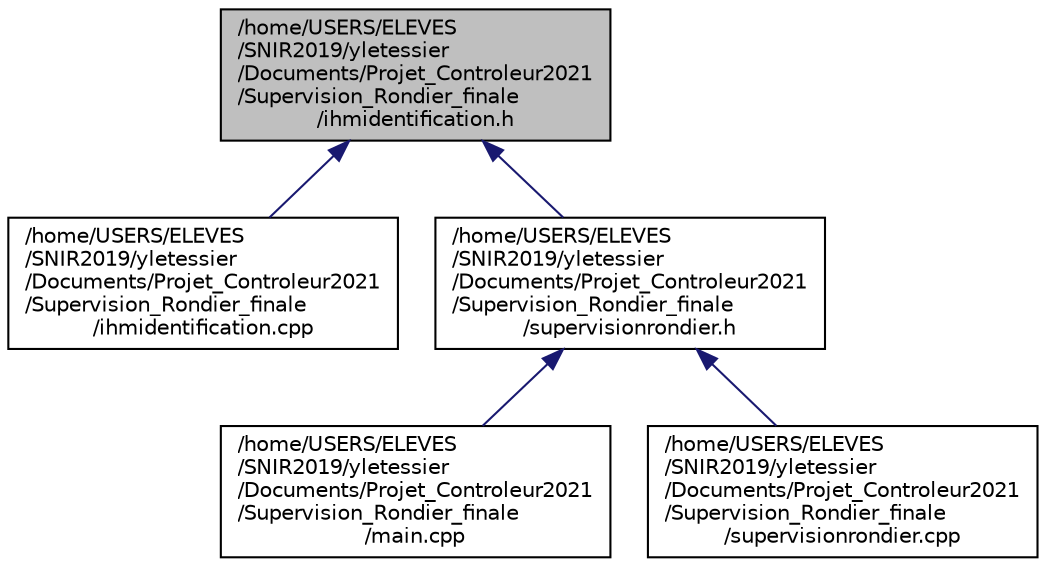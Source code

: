 digraph "/home/USERS/ELEVES/SNIR2019/yletessier/Documents/Projet_Controleur2021/Supervision_Rondier_finale/ihmidentification.h"
{
  edge [fontname="Helvetica",fontsize="10",labelfontname="Helvetica",labelfontsize="10"];
  node [fontname="Helvetica",fontsize="10",shape=record];
  Node24 [label="/home/USERS/ELEVES\l/SNIR2019/yletessier\l/Documents/Projet_Controleur2021\l/Supervision_Rondier_finale\l/ihmidentification.h",height=0.2,width=0.4,color="black", fillcolor="grey75", style="filled", fontcolor="black"];
  Node24 -> Node25 [dir="back",color="midnightblue",fontsize="10",style="solid",fontname="Helvetica"];
  Node25 [label="/home/USERS/ELEVES\l/SNIR2019/yletessier\l/Documents/Projet_Controleur2021\l/Supervision_Rondier_finale\l/ihmidentification.cpp",height=0.2,width=0.4,color="black", fillcolor="white", style="filled",URL="$ihmidentification_8cpp.html",tooltip="The IHMIdentification class. "];
  Node24 -> Node26 [dir="back",color="midnightblue",fontsize="10",style="solid",fontname="Helvetica"];
  Node26 [label="/home/USERS/ELEVES\l/SNIR2019/yletessier\l/Documents/Projet_Controleur2021\l/Supervision_Rondier_finale\l/supervisionrondier.h",height=0.2,width=0.4,color="black", fillcolor="white", style="filled",URL="$supervisionrondier_8h.html",tooltip="The SuperVisionRondier class. "];
  Node26 -> Node27 [dir="back",color="midnightblue",fontsize="10",style="solid",fontname="Helvetica"];
  Node27 [label="/home/USERS/ELEVES\l/SNIR2019/yletessier\l/Documents/Projet_Controleur2021\l/Supervision_Rondier_finale\l/main.cpp",height=0.2,width=0.4,color="black", fillcolor="white", style="filled",URL="$main_8cpp.html"];
  Node26 -> Node28 [dir="back",color="midnightblue",fontsize="10",style="solid",fontname="Helvetica"];
  Node28 [label="/home/USERS/ELEVES\l/SNIR2019/yletessier\l/Documents/Projet_Controleur2021\l/Supervision_Rondier_finale\l/supervisionrondier.cpp",height=0.2,width=0.4,color="black", fillcolor="white", style="filled",URL="$supervisionrondier_8cpp.html",tooltip="The SuperVisionRondier class. "];
}
